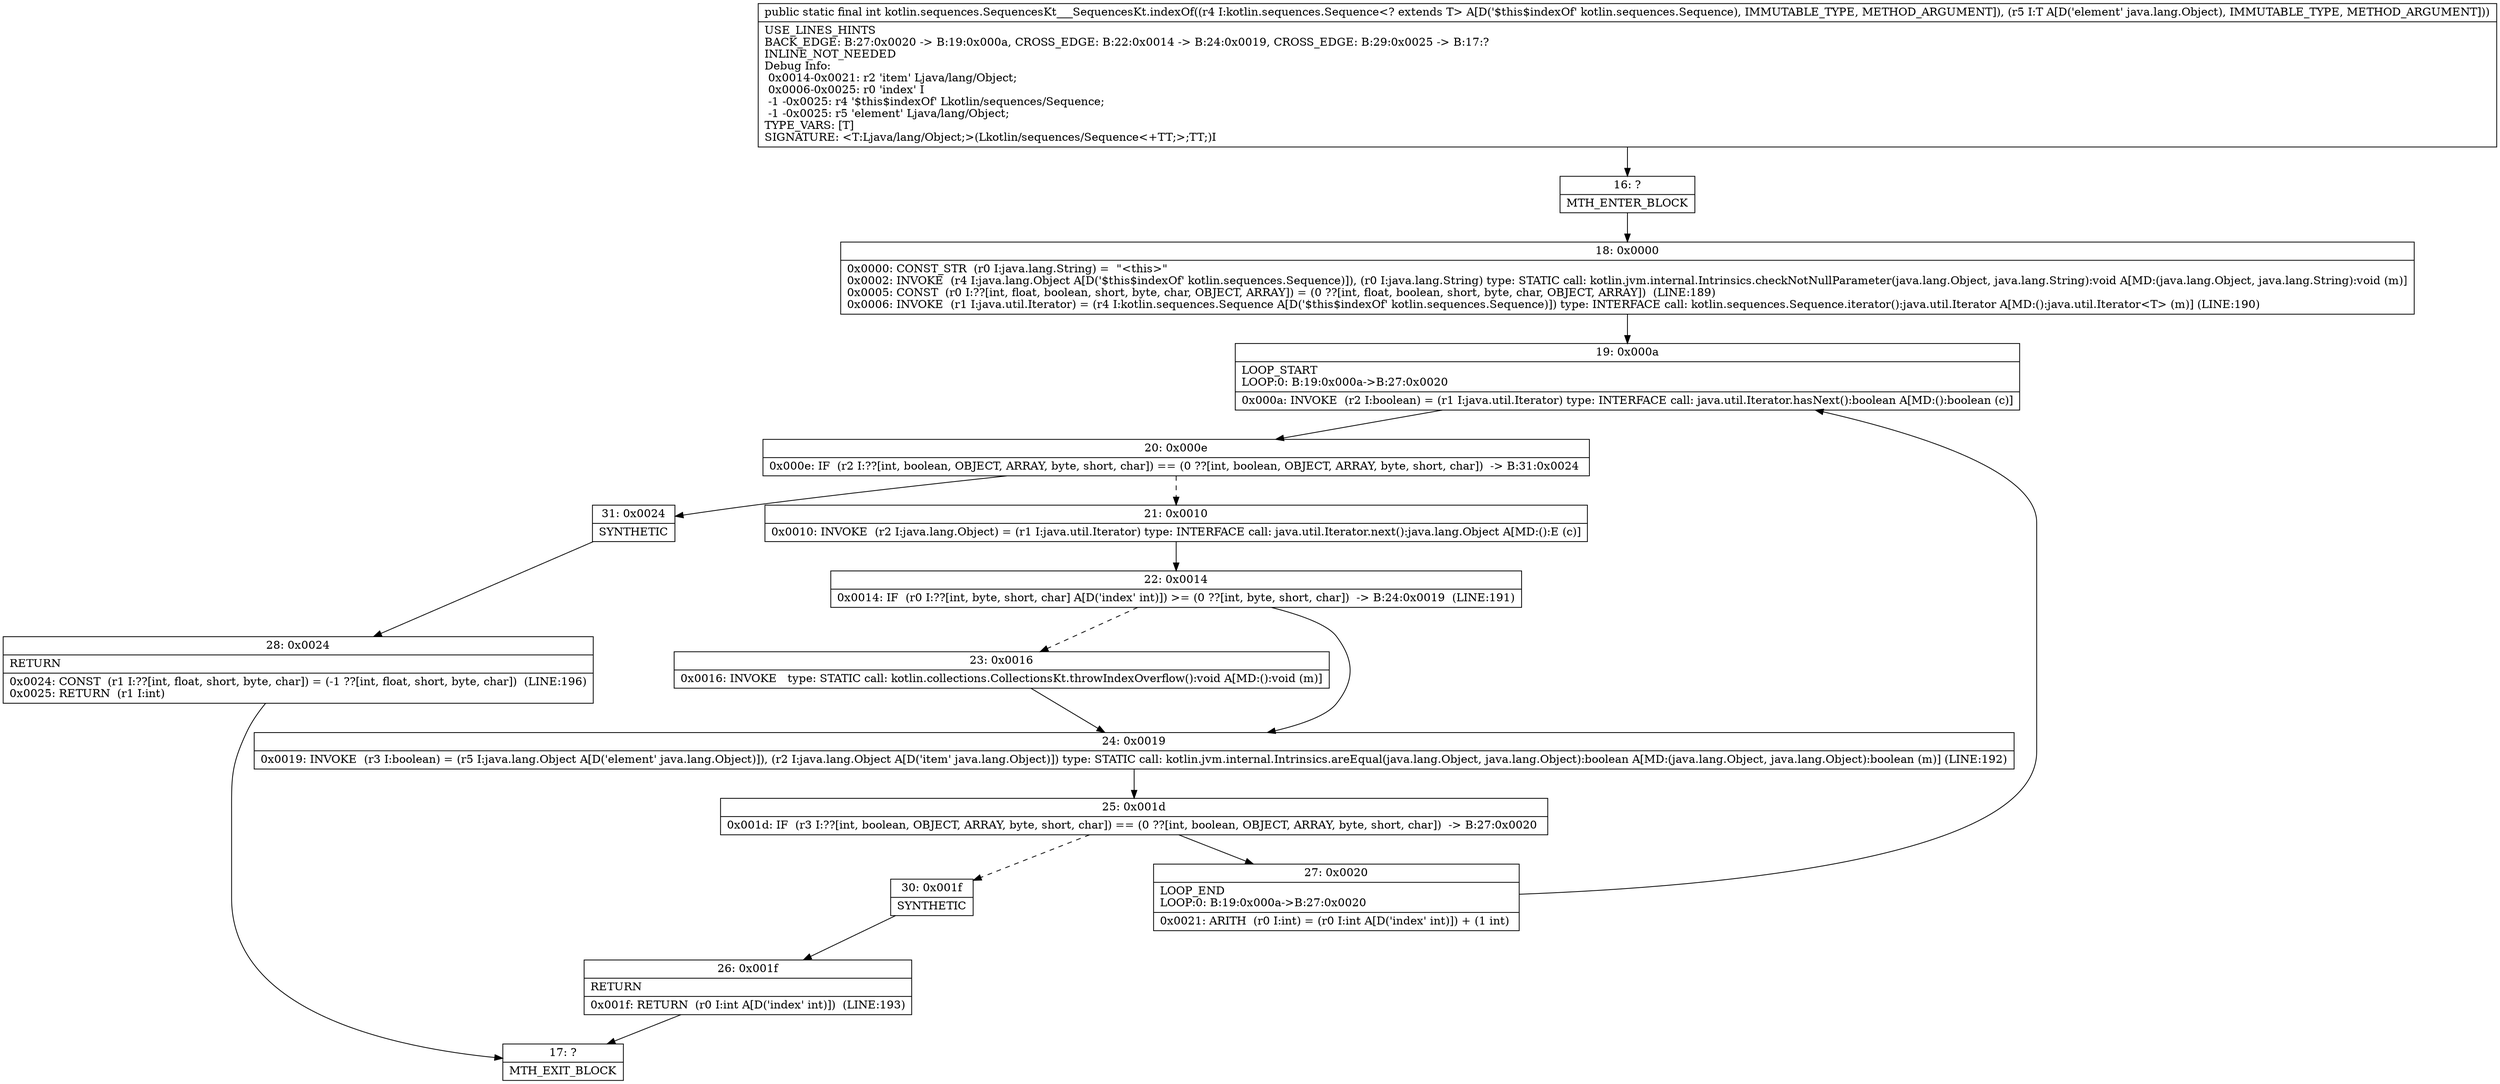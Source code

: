 digraph "CFG forkotlin.sequences.SequencesKt___SequencesKt.indexOf(Lkotlin\/sequences\/Sequence;Ljava\/lang\/Object;)I" {
Node_16 [shape=record,label="{16\:\ ?|MTH_ENTER_BLOCK\l}"];
Node_18 [shape=record,label="{18\:\ 0x0000|0x0000: CONST_STR  (r0 I:java.lang.String) =  \"\<this\>\" \l0x0002: INVOKE  (r4 I:java.lang.Object A[D('$this$indexOf' kotlin.sequences.Sequence)]), (r0 I:java.lang.String) type: STATIC call: kotlin.jvm.internal.Intrinsics.checkNotNullParameter(java.lang.Object, java.lang.String):void A[MD:(java.lang.Object, java.lang.String):void (m)]\l0x0005: CONST  (r0 I:??[int, float, boolean, short, byte, char, OBJECT, ARRAY]) = (0 ??[int, float, boolean, short, byte, char, OBJECT, ARRAY])  (LINE:189)\l0x0006: INVOKE  (r1 I:java.util.Iterator) = (r4 I:kotlin.sequences.Sequence A[D('$this$indexOf' kotlin.sequences.Sequence)]) type: INTERFACE call: kotlin.sequences.Sequence.iterator():java.util.Iterator A[MD:():java.util.Iterator\<T\> (m)] (LINE:190)\l}"];
Node_19 [shape=record,label="{19\:\ 0x000a|LOOP_START\lLOOP:0: B:19:0x000a\-\>B:27:0x0020\l|0x000a: INVOKE  (r2 I:boolean) = (r1 I:java.util.Iterator) type: INTERFACE call: java.util.Iterator.hasNext():boolean A[MD:():boolean (c)]\l}"];
Node_20 [shape=record,label="{20\:\ 0x000e|0x000e: IF  (r2 I:??[int, boolean, OBJECT, ARRAY, byte, short, char]) == (0 ??[int, boolean, OBJECT, ARRAY, byte, short, char])  \-\> B:31:0x0024 \l}"];
Node_21 [shape=record,label="{21\:\ 0x0010|0x0010: INVOKE  (r2 I:java.lang.Object) = (r1 I:java.util.Iterator) type: INTERFACE call: java.util.Iterator.next():java.lang.Object A[MD:():E (c)]\l}"];
Node_22 [shape=record,label="{22\:\ 0x0014|0x0014: IF  (r0 I:??[int, byte, short, char] A[D('index' int)]) \>= (0 ??[int, byte, short, char])  \-\> B:24:0x0019  (LINE:191)\l}"];
Node_23 [shape=record,label="{23\:\ 0x0016|0x0016: INVOKE   type: STATIC call: kotlin.collections.CollectionsKt.throwIndexOverflow():void A[MD:():void (m)]\l}"];
Node_24 [shape=record,label="{24\:\ 0x0019|0x0019: INVOKE  (r3 I:boolean) = (r5 I:java.lang.Object A[D('element' java.lang.Object)]), (r2 I:java.lang.Object A[D('item' java.lang.Object)]) type: STATIC call: kotlin.jvm.internal.Intrinsics.areEqual(java.lang.Object, java.lang.Object):boolean A[MD:(java.lang.Object, java.lang.Object):boolean (m)] (LINE:192)\l}"];
Node_25 [shape=record,label="{25\:\ 0x001d|0x001d: IF  (r3 I:??[int, boolean, OBJECT, ARRAY, byte, short, char]) == (0 ??[int, boolean, OBJECT, ARRAY, byte, short, char])  \-\> B:27:0x0020 \l}"];
Node_27 [shape=record,label="{27\:\ 0x0020|LOOP_END\lLOOP:0: B:19:0x000a\-\>B:27:0x0020\l|0x0021: ARITH  (r0 I:int) = (r0 I:int A[D('index' int)]) + (1 int) \l}"];
Node_30 [shape=record,label="{30\:\ 0x001f|SYNTHETIC\l}"];
Node_26 [shape=record,label="{26\:\ 0x001f|RETURN\l|0x001f: RETURN  (r0 I:int A[D('index' int)])  (LINE:193)\l}"];
Node_17 [shape=record,label="{17\:\ ?|MTH_EXIT_BLOCK\l}"];
Node_31 [shape=record,label="{31\:\ 0x0024|SYNTHETIC\l}"];
Node_28 [shape=record,label="{28\:\ 0x0024|RETURN\l|0x0024: CONST  (r1 I:??[int, float, short, byte, char]) = (\-1 ??[int, float, short, byte, char])  (LINE:196)\l0x0025: RETURN  (r1 I:int) \l}"];
MethodNode[shape=record,label="{public static final int kotlin.sequences.SequencesKt___SequencesKt.indexOf((r4 I:kotlin.sequences.Sequence\<? extends T\> A[D('$this$indexOf' kotlin.sequences.Sequence), IMMUTABLE_TYPE, METHOD_ARGUMENT]), (r5 I:T A[D('element' java.lang.Object), IMMUTABLE_TYPE, METHOD_ARGUMENT]))  | USE_LINES_HINTS\lBACK_EDGE: B:27:0x0020 \-\> B:19:0x000a, CROSS_EDGE: B:22:0x0014 \-\> B:24:0x0019, CROSS_EDGE: B:29:0x0025 \-\> B:17:?\lINLINE_NOT_NEEDED\lDebug Info:\l  0x0014\-0x0021: r2 'item' Ljava\/lang\/Object;\l  0x0006\-0x0025: r0 'index' I\l  \-1 \-0x0025: r4 '$this$indexOf' Lkotlin\/sequences\/Sequence;\l  \-1 \-0x0025: r5 'element' Ljava\/lang\/Object;\lTYPE_VARS: [T]\lSIGNATURE: \<T:Ljava\/lang\/Object;\>(Lkotlin\/sequences\/Sequence\<+TT;\>;TT;)I\l}"];
MethodNode -> Node_16;Node_16 -> Node_18;
Node_18 -> Node_19;
Node_19 -> Node_20;
Node_20 -> Node_21[style=dashed];
Node_20 -> Node_31;
Node_21 -> Node_22;
Node_22 -> Node_23[style=dashed];
Node_22 -> Node_24;
Node_23 -> Node_24;
Node_24 -> Node_25;
Node_25 -> Node_27;
Node_25 -> Node_30[style=dashed];
Node_27 -> Node_19;
Node_30 -> Node_26;
Node_26 -> Node_17;
Node_31 -> Node_28;
Node_28 -> Node_17;
}

